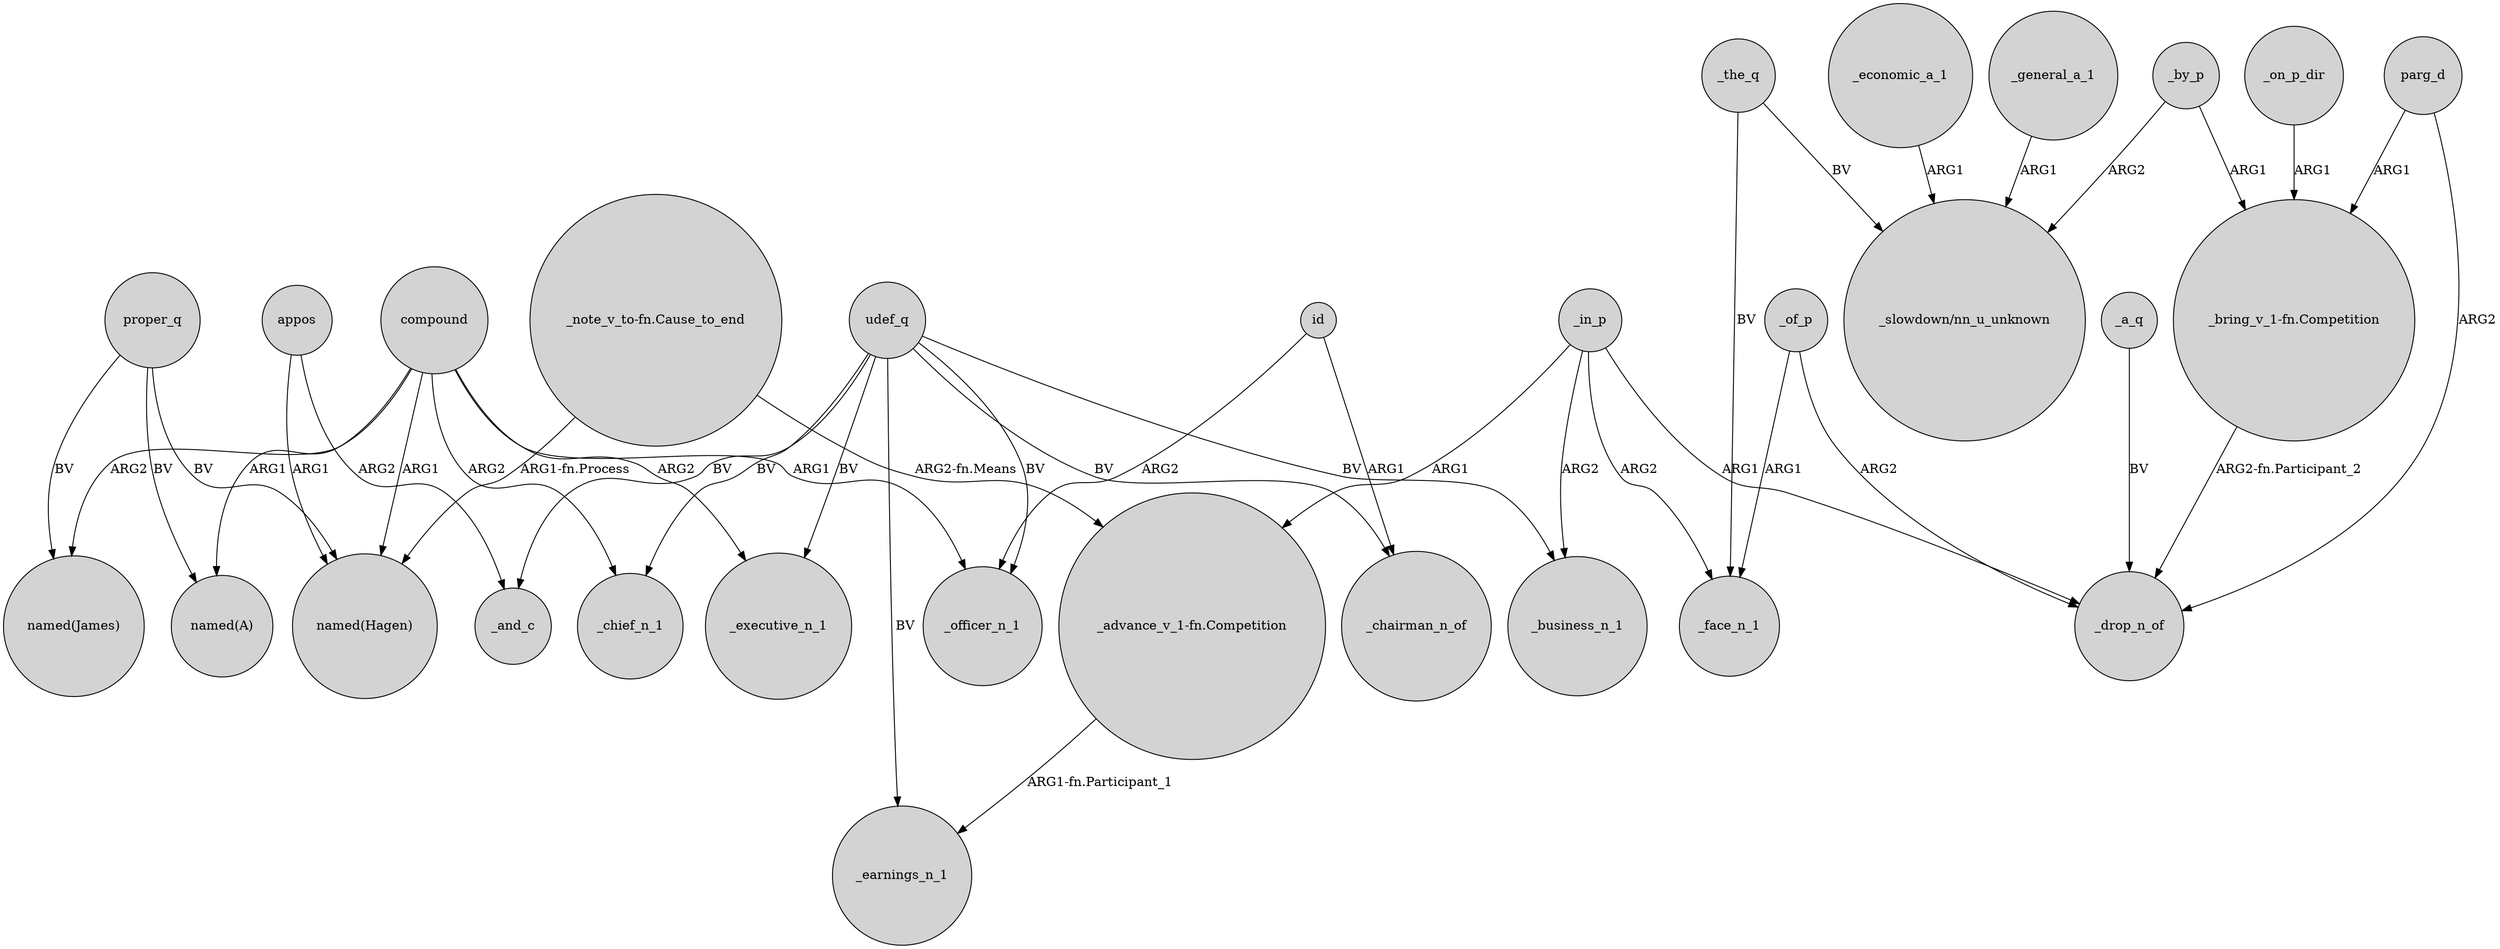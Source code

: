 digraph {
	node [shape=circle style=filled]
	"_note_v_to-fn.Cause_to_end" -> "named(Hagen)" [label="ARG1-fn.Process"]
	id -> _chairman_n_of [label=ARG1]
	appos -> "named(Hagen)" [label=ARG1]
	proper_q -> "named(Hagen)" [label=BV]
	"_note_v_to-fn.Cause_to_end" -> "_advance_v_1-fn.Competition" [label="ARG2-fn.Means"]
	_on_p_dir -> "_bring_v_1-fn.Competition" [label=ARG1]
	_in_p -> _face_n_1 [label=ARG2]
	compound -> _chief_n_1 [label=ARG2]
	appos -> _and_c [label=ARG2]
	_by_p -> "_bring_v_1-fn.Competition" [label=ARG1]
	_economic_a_1 -> "_slowdown/nn_u_unknown" [label=ARG1]
	proper_q -> "named(James)" [label=BV]
	parg_d -> _drop_n_of [label=ARG2]
	udef_q -> _chairman_n_of [label=BV]
	_the_q -> "_slowdown/nn_u_unknown" [label=BV]
	udef_q -> _chief_n_1 [label=BV]
	"_bring_v_1-fn.Competition" -> _drop_n_of [label="ARG2-fn.Participant_2"]
	_in_p -> "_advance_v_1-fn.Competition" [label=ARG1]
	udef_q -> _and_c [label=BV]
	udef_q -> _business_n_1 [label=BV]
	udef_q -> _executive_n_1 [label=BV]
	compound -> "named(A)" [label=ARG1]
	proper_q -> "named(A)" [label=BV]
	udef_q -> _earnings_n_1 [label=BV]
	_of_p -> _drop_n_of [label=ARG2]
	_a_q -> _drop_n_of [label=BV]
	_of_p -> _face_n_1 [label=ARG1]
	compound -> _officer_n_1 [label=ARG1]
	udef_q -> _officer_n_1 [label=BV]
	_in_p -> _drop_n_of [label=ARG1]
	_in_p -> _business_n_1 [label=ARG2]
	compound -> "named(James)" [label=ARG2]
	compound -> "named(Hagen)" [label=ARG1]
	"_advance_v_1-fn.Competition" -> _earnings_n_1 [label="ARG1-fn.Participant_1"]
	parg_d -> "_bring_v_1-fn.Competition" [label=ARG1]
	_by_p -> "_slowdown/nn_u_unknown" [label=ARG2]
	id -> _officer_n_1 [label=ARG2]
	_the_q -> _face_n_1 [label=BV]
	compound -> _executive_n_1 [label=ARG2]
	_general_a_1 -> "_slowdown/nn_u_unknown" [label=ARG1]
}
